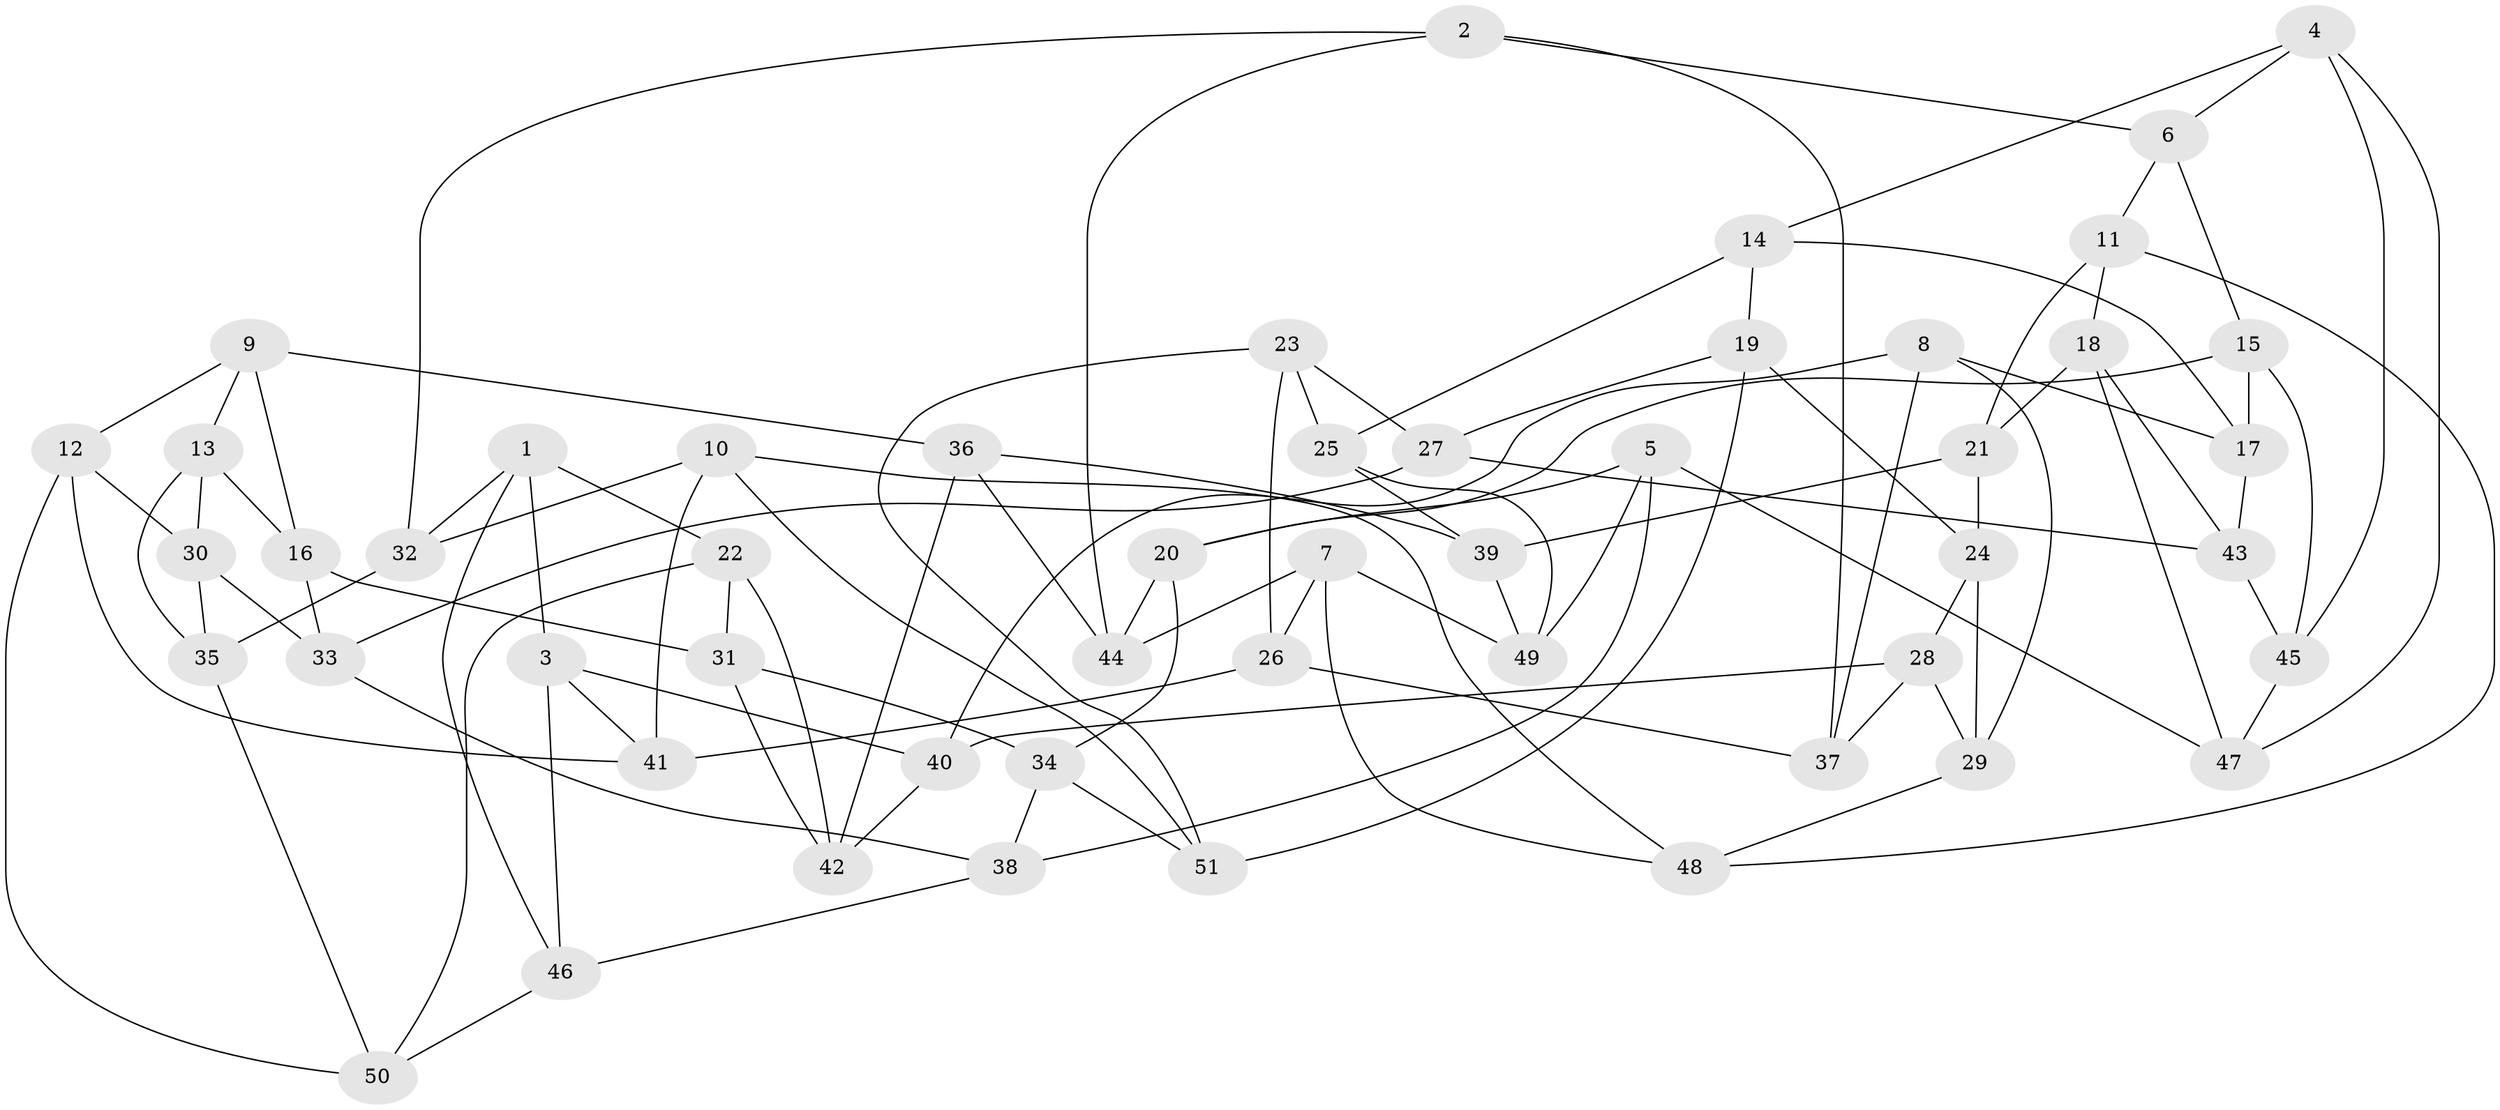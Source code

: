 // coarse degree distribution, {4: 0.5714285714285714, 6: 0.37142857142857144, 5: 0.05714285714285714}
// Generated by graph-tools (version 1.1) at 2025/52/02/27/25 19:52:27]
// undirected, 51 vertices, 102 edges
graph export_dot {
graph [start="1"]
  node [color=gray90,style=filled];
  1;
  2;
  3;
  4;
  5;
  6;
  7;
  8;
  9;
  10;
  11;
  12;
  13;
  14;
  15;
  16;
  17;
  18;
  19;
  20;
  21;
  22;
  23;
  24;
  25;
  26;
  27;
  28;
  29;
  30;
  31;
  32;
  33;
  34;
  35;
  36;
  37;
  38;
  39;
  40;
  41;
  42;
  43;
  44;
  45;
  46;
  47;
  48;
  49;
  50;
  51;
  1 -- 46;
  1 -- 22;
  1 -- 3;
  1 -- 32;
  2 -- 6;
  2 -- 32;
  2 -- 44;
  2 -- 37;
  3 -- 41;
  3 -- 40;
  3 -- 46;
  4 -- 45;
  4 -- 47;
  4 -- 14;
  4 -- 6;
  5 -- 38;
  5 -- 49;
  5 -- 20;
  5 -- 47;
  6 -- 15;
  6 -- 11;
  7 -- 26;
  7 -- 49;
  7 -- 48;
  7 -- 44;
  8 -- 40;
  8 -- 37;
  8 -- 17;
  8 -- 29;
  9 -- 16;
  9 -- 36;
  9 -- 12;
  9 -- 13;
  10 -- 48;
  10 -- 41;
  10 -- 51;
  10 -- 32;
  11 -- 21;
  11 -- 18;
  11 -- 48;
  12 -- 50;
  12 -- 30;
  12 -- 41;
  13 -- 35;
  13 -- 16;
  13 -- 30;
  14 -- 25;
  14 -- 19;
  14 -- 17;
  15 -- 45;
  15 -- 17;
  15 -- 20;
  16 -- 33;
  16 -- 31;
  17 -- 43;
  18 -- 43;
  18 -- 47;
  18 -- 21;
  19 -- 51;
  19 -- 27;
  19 -- 24;
  20 -- 34;
  20 -- 44;
  21 -- 24;
  21 -- 39;
  22 -- 31;
  22 -- 42;
  22 -- 50;
  23 -- 51;
  23 -- 25;
  23 -- 26;
  23 -- 27;
  24 -- 29;
  24 -- 28;
  25 -- 49;
  25 -- 39;
  26 -- 41;
  26 -- 37;
  27 -- 33;
  27 -- 43;
  28 -- 29;
  28 -- 37;
  28 -- 40;
  29 -- 48;
  30 -- 33;
  30 -- 35;
  31 -- 34;
  31 -- 42;
  32 -- 35;
  33 -- 38;
  34 -- 38;
  34 -- 51;
  35 -- 50;
  36 -- 42;
  36 -- 44;
  36 -- 39;
  38 -- 46;
  39 -- 49;
  40 -- 42;
  43 -- 45;
  45 -- 47;
  46 -- 50;
}
